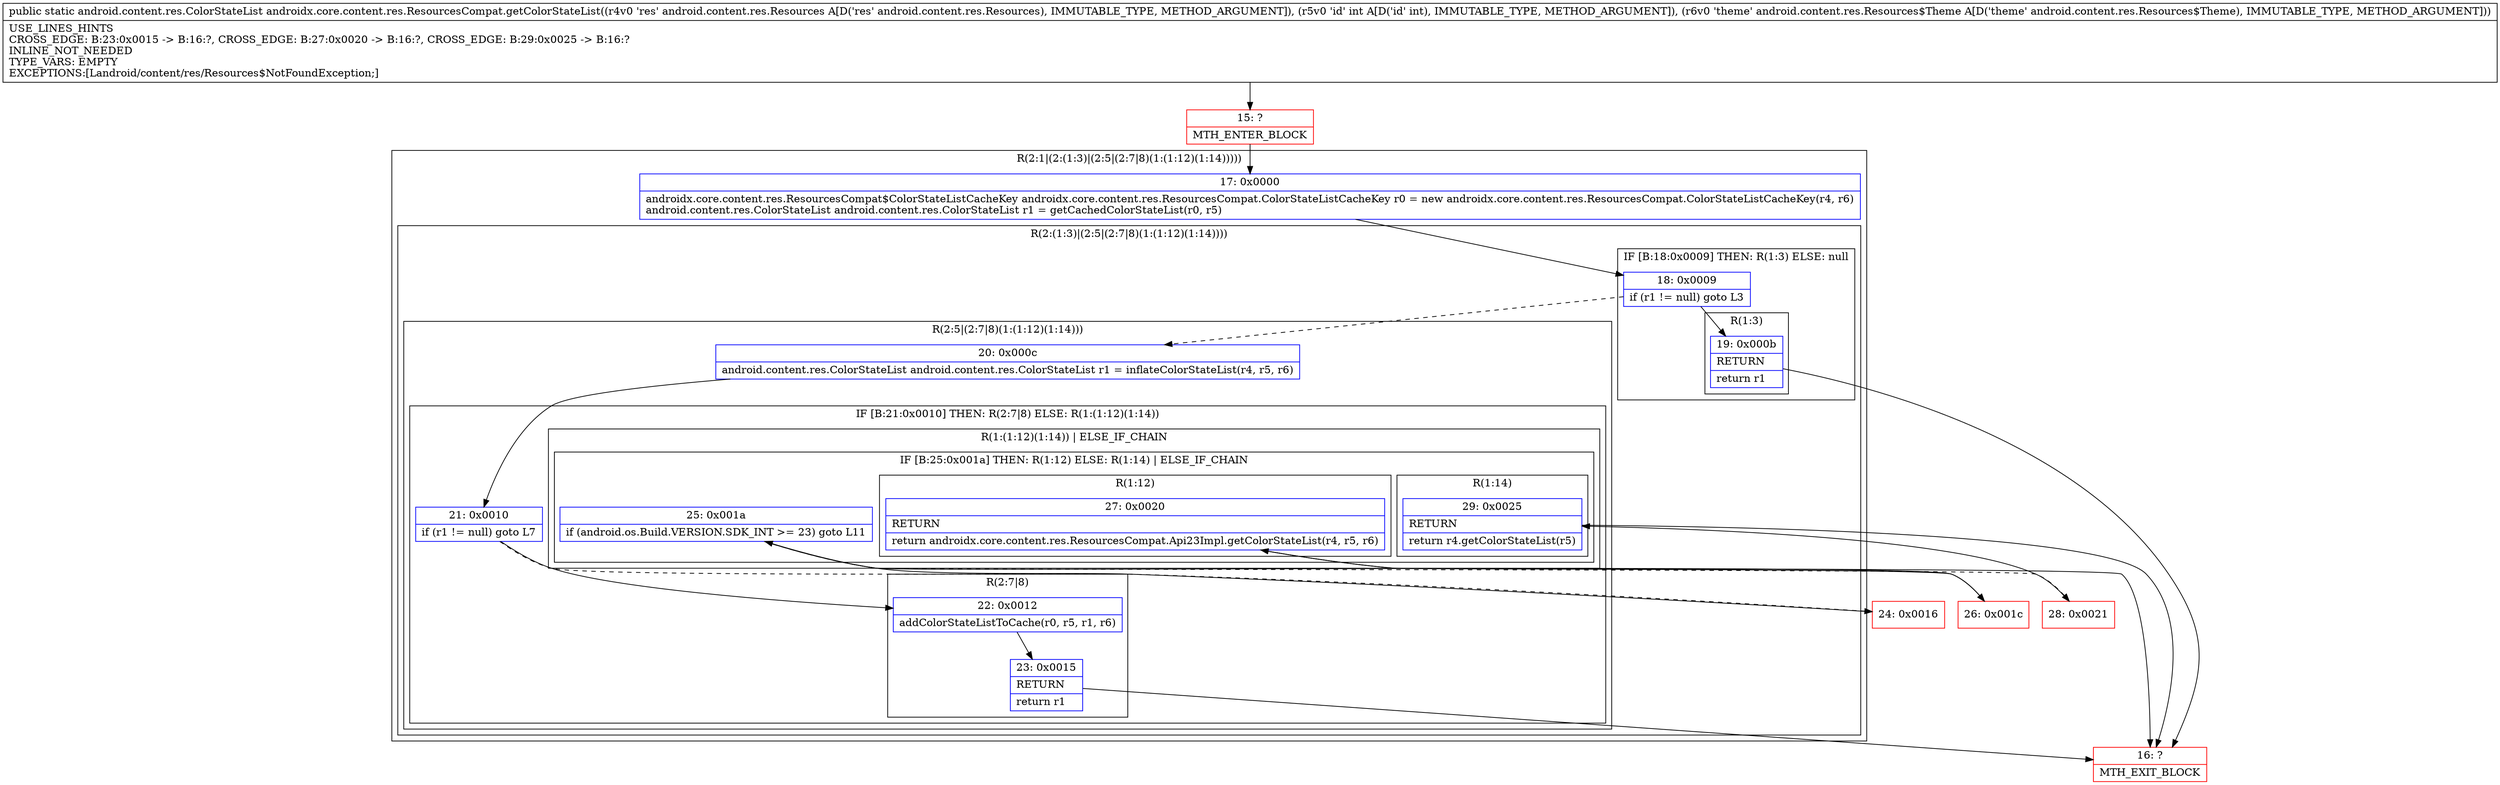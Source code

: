digraph "CFG forandroidx.core.content.res.ResourcesCompat.getColorStateList(Landroid\/content\/res\/Resources;ILandroid\/content\/res\/Resources$Theme;)Landroid\/content\/res\/ColorStateList;" {
subgraph cluster_Region_257124006 {
label = "R(2:1|(2:(1:3)|(2:5|(2:7|8)(1:(1:12)(1:14)))))";
node [shape=record,color=blue];
Node_17 [shape=record,label="{17\:\ 0x0000|androidx.core.content.res.ResourcesCompat$ColorStateListCacheKey androidx.core.content.res.ResourcesCompat.ColorStateListCacheKey r0 = new androidx.core.content.res.ResourcesCompat.ColorStateListCacheKey(r4, r6)\landroid.content.res.ColorStateList android.content.res.ColorStateList r1 = getCachedColorStateList(r0, r5)\l}"];
subgraph cluster_Region_1852089389 {
label = "R(2:(1:3)|(2:5|(2:7|8)(1:(1:12)(1:14))))";
node [shape=record,color=blue];
subgraph cluster_IfRegion_1108558082 {
label = "IF [B:18:0x0009] THEN: R(1:3) ELSE: null";
node [shape=record,color=blue];
Node_18 [shape=record,label="{18\:\ 0x0009|if (r1 != null) goto L3\l}"];
subgraph cluster_Region_1202733371 {
label = "R(1:3)";
node [shape=record,color=blue];
Node_19 [shape=record,label="{19\:\ 0x000b|RETURN\l|return r1\l}"];
}
}
subgraph cluster_Region_1396861245 {
label = "R(2:5|(2:7|8)(1:(1:12)(1:14)))";
node [shape=record,color=blue];
Node_20 [shape=record,label="{20\:\ 0x000c|android.content.res.ColorStateList android.content.res.ColorStateList r1 = inflateColorStateList(r4, r5, r6)\l}"];
subgraph cluster_IfRegion_232407556 {
label = "IF [B:21:0x0010] THEN: R(2:7|8) ELSE: R(1:(1:12)(1:14))";
node [shape=record,color=blue];
Node_21 [shape=record,label="{21\:\ 0x0010|if (r1 != null) goto L7\l}"];
subgraph cluster_Region_553637686 {
label = "R(2:7|8)";
node [shape=record,color=blue];
Node_22 [shape=record,label="{22\:\ 0x0012|addColorStateListToCache(r0, r5, r1, r6)\l}"];
Node_23 [shape=record,label="{23\:\ 0x0015|RETURN\l|return r1\l}"];
}
subgraph cluster_Region_940266944 {
label = "R(1:(1:12)(1:14)) | ELSE_IF_CHAIN\l";
node [shape=record,color=blue];
subgraph cluster_IfRegion_1990445666 {
label = "IF [B:25:0x001a] THEN: R(1:12) ELSE: R(1:14) | ELSE_IF_CHAIN\l";
node [shape=record,color=blue];
Node_25 [shape=record,label="{25\:\ 0x001a|if (android.os.Build.VERSION.SDK_INT \>= 23) goto L11\l}"];
subgraph cluster_Region_719228074 {
label = "R(1:12)";
node [shape=record,color=blue];
Node_27 [shape=record,label="{27\:\ 0x0020|RETURN\l|return androidx.core.content.res.ResourcesCompat.Api23Impl.getColorStateList(r4, r5, r6)\l}"];
}
subgraph cluster_Region_1632632848 {
label = "R(1:14)";
node [shape=record,color=blue];
Node_29 [shape=record,label="{29\:\ 0x0025|RETURN\l|return r4.getColorStateList(r5)\l}"];
}
}
}
}
}
}
}
Node_15 [shape=record,color=red,label="{15\:\ ?|MTH_ENTER_BLOCK\l}"];
Node_16 [shape=record,color=red,label="{16\:\ ?|MTH_EXIT_BLOCK\l}"];
Node_24 [shape=record,color=red,label="{24\:\ 0x0016}"];
Node_26 [shape=record,color=red,label="{26\:\ 0x001c}"];
Node_28 [shape=record,color=red,label="{28\:\ 0x0021}"];
MethodNode[shape=record,label="{public static android.content.res.ColorStateList androidx.core.content.res.ResourcesCompat.getColorStateList((r4v0 'res' android.content.res.Resources A[D('res' android.content.res.Resources), IMMUTABLE_TYPE, METHOD_ARGUMENT]), (r5v0 'id' int A[D('id' int), IMMUTABLE_TYPE, METHOD_ARGUMENT]), (r6v0 'theme' android.content.res.Resources$Theme A[D('theme' android.content.res.Resources$Theme), IMMUTABLE_TYPE, METHOD_ARGUMENT]))  | USE_LINES_HINTS\lCROSS_EDGE: B:23:0x0015 \-\> B:16:?, CROSS_EDGE: B:27:0x0020 \-\> B:16:?, CROSS_EDGE: B:29:0x0025 \-\> B:16:?\lINLINE_NOT_NEEDED\lTYPE_VARS: EMPTY\lEXCEPTIONS:[Landroid\/content\/res\/Resources$NotFoundException;]\l}"];
MethodNode -> Node_15;Node_17 -> Node_18;
Node_18 -> Node_19;
Node_18 -> Node_20[style=dashed];
Node_19 -> Node_16;
Node_20 -> Node_21;
Node_21 -> Node_22;
Node_21 -> Node_24[style=dashed];
Node_22 -> Node_23;
Node_23 -> Node_16;
Node_25 -> Node_26;
Node_25 -> Node_28[style=dashed];
Node_27 -> Node_16;
Node_29 -> Node_16;
Node_15 -> Node_17;
Node_24 -> Node_25;
Node_26 -> Node_27;
Node_28 -> Node_29;
}

